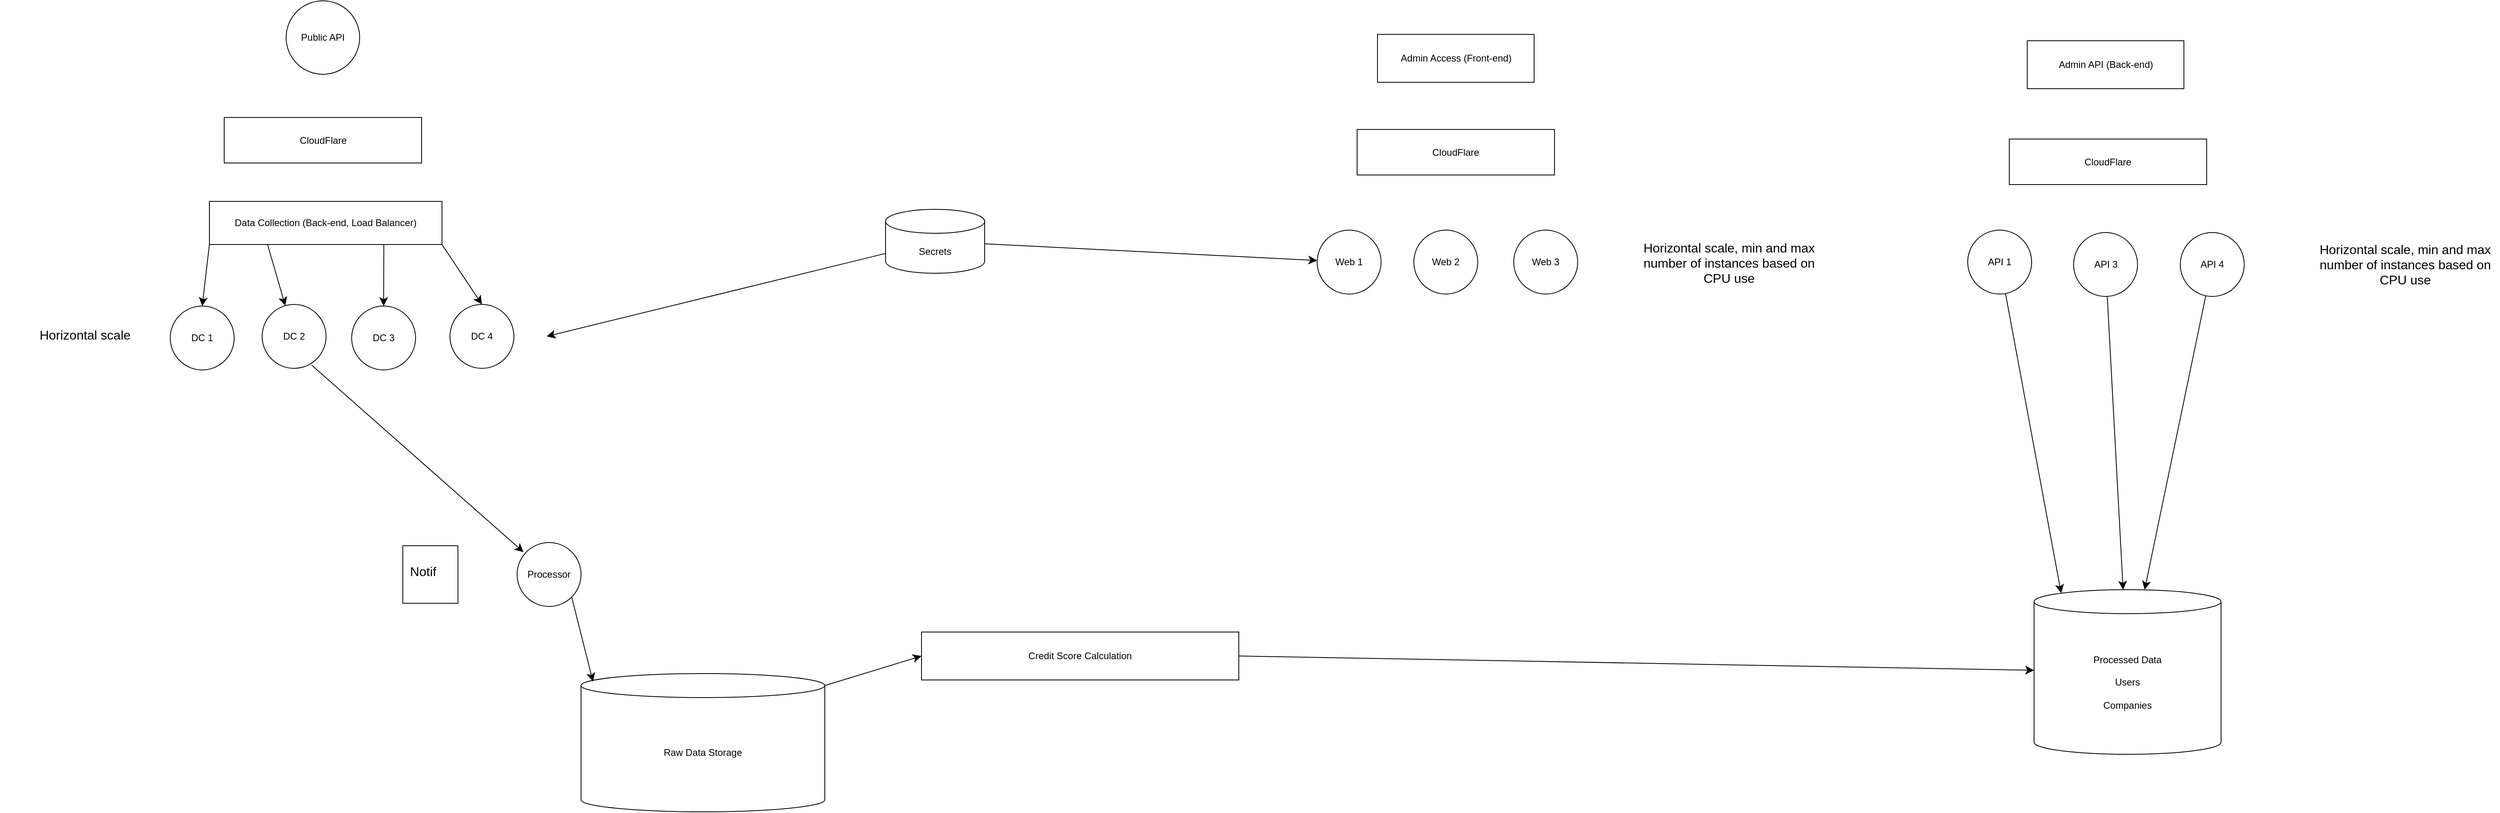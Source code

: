 <mxfile version="24.7.17">
  <diagram name="Page-1" id="FBY74WaSxsNW2TUMmk0D">
    <mxGraphModel dx="3039" dy="1929" grid="0" gridSize="10" guides="1" tooltips="1" connect="1" arrows="1" fold="1" page="0" pageScale="1" pageWidth="827" pageHeight="1169" math="0" shadow="0">
      <root>
        <mxCell id="0" />
        <mxCell id="1" parent="0" />
        <mxCell id="Jd2IswQnN16Qa1Pe7M-v-8" style="edgeStyle=none;curved=1;rounded=0;orthogonalLoop=1;jettySize=auto;html=1;exitX=0;exitY=1;exitDx=0;exitDy=0;entryX=0.5;entryY=0;entryDx=0;entryDy=0;fontSize=12;startSize=8;endSize=8;" edge="1" parent="1" source="Jd2IswQnN16Qa1Pe7M-v-1" target="Jd2IswQnN16Qa1Pe7M-v-4">
          <mxGeometry relative="1" as="geometry" />
        </mxCell>
        <mxCell id="Jd2IswQnN16Qa1Pe7M-v-9" style="edgeStyle=none;curved=1;rounded=0;orthogonalLoop=1;jettySize=auto;html=1;exitX=0.25;exitY=1;exitDx=0;exitDy=0;fontSize=12;startSize=8;endSize=8;" edge="1" parent="1" source="Jd2IswQnN16Qa1Pe7M-v-1" target="Jd2IswQnN16Qa1Pe7M-v-7">
          <mxGeometry relative="1" as="geometry" />
        </mxCell>
        <mxCell id="Jd2IswQnN16Qa1Pe7M-v-10" style="edgeStyle=none;curved=1;rounded=0;orthogonalLoop=1;jettySize=auto;html=1;exitX=0.75;exitY=1;exitDx=0;exitDy=0;entryX=0.5;entryY=0;entryDx=0;entryDy=0;fontSize=12;startSize=8;endSize=8;" edge="1" parent="1" source="Jd2IswQnN16Qa1Pe7M-v-1" target="Jd2IswQnN16Qa1Pe7M-v-6">
          <mxGeometry relative="1" as="geometry" />
        </mxCell>
        <mxCell id="Jd2IswQnN16Qa1Pe7M-v-11" style="edgeStyle=none;curved=1;rounded=0;orthogonalLoop=1;jettySize=auto;html=1;exitX=1;exitY=1;exitDx=0;exitDy=0;entryX=0.5;entryY=0;entryDx=0;entryDy=0;fontSize=12;startSize=8;endSize=8;" edge="1" parent="1" source="Jd2IswQnN16Qa1Pe7M-v-1" target="Jd2IswQnN16Qa1Pe7M-v-5">
          <mxGeometry relative="1" as="geometry" />
        </mxCell>
        <mxCell id="Jd2IswQnN16Qa1Pe7M-v-1" value="Data Collection (Back-end, Load Balancer)" style="rounded=0;whiteSpace=wrap;html=1;" vertex="1" parent="1">
          <mxGeometry x="-554" y="-171" width="291" height="54" as="geometry" />
        </mxCell>
        <mxCell id="Jd2IswQnN16Qa1Pe7M-v-3" value="Admin Access (Front-end)" style="rounded=0;whiteSpace=wrap;html=1;" vertex="1" parent="1">
          <mxGeometry x="907.5" y="-380" width="196" height="60" as="geometry" />
        </mxCell>
        <mxCell id="Jd2IswQnN16Qa1Pe7M-v-4" value="DC 1" style="ellipse;whiteSpace=wrap;html=1;aspect=fixed;" vertex="1" parent="1">
          <mxGeometry x="-603" y="-40" width="80" height="80" as="geometry" />
        </mxCell>
        <mxCell id="Jd2IswQnN16Qa1Pe7M-v-5" value="DC 4" style="ellipse;whiteSpace=wrap;html=1;aspect=fixed;" vertex="1" parent="1">
          <mxGeometry x="-253" y="-42" width="80" height="80" as="geometry" />
        </mxCell>
        <mxCell id="Jd2IswQnN16Qa1Pe7M-v-6" value="DC 3" style="ellipse;whiteSpace=wrap;html=1;aspect=fixed;" vertex="1" parent="1">
          <mxGeometry x="-376" y="-40" width="80" height="80" as="geometry" />
        </mxCell>
        <mxCell id="Jd2IswQnN16Qa1Pe7M-v-7" value="DC 2" style="ellipse;whiteSpace=wrap;html=1;aspect=fixed;" vertex="1" parent="1">
          <mxGeometry x="-488" y="-42" width="80" height="80" as="geometry" />
        </mxCell>
        <mxCell id="Jd2IswQnN16Qa1Pe7M-v-13" style="edgeStyle=none;curved=1;rounded=0;orthogonalLoop=1;jettySize=auto;html=1;fontSize=12;startSize=8;endSize=8;" edge="1" parent="1" source="Jd2IswQnN16Qa1Pe7M-v-12">
          <mxGeometry relative="1" as="geometry">
            <mxPoint x="-132" y="-2" as="targetPoint" />
          </mxGeometry>
        </mxCell>
        <mxCell id="Jd2IswQnN16Qa1Pe7M-v-34" style="edgeStyle=none;curved=1;rounded=0;orthogonalLoop=1;jettySize=auto;html=1;fontSize=12;startSize=8;endSize=8;" edge="1" parent="1" source="Jd2IswQnN16Qa1Pe7M-v-12" target="Jd2IswQnN16Qa1Pe7M-v-30">
          <mxGeometry relative="1" as="geometry" />
        </mxCell>
        <mxCell id="Jd2IswQnN16Qa1Pe7M-v-12" value="Secrets" style="shape=cylinder3;whiteSpace=wrap;html=1;boundedLbl=1;backgroundOutline=1;size=15;" vertex="1" parent="1">
          <mxGeometry x="292" y="-161" width="124" height="80" as="geometry" />
        </mxCell>
        <mxCell id="Jd2IswQnN16Qa1Pe7M-v-26" style="edgeStyle=none;curved=1;rounded=0;orthogonalLoop=1;jettySize=auto;html=1;exitX=1;exitY=0;exitDx=0;exitDy=15;exitPerimeter=0;entryX=0;entryY=0.5;entryDx=0;entryDy=0;fontSize=12;startSize=8;endSize=8;" edge="1" parent="1" source="Jd2IswQnN16Qa1Pe7M-v-14" target="Jd2IswQnN16Qa1Pe7M-v-16">
          <mxGeometry relative="1" as="geometry" />
        </mxCell>
        <mxCell id="Jd2IswQnN16Qa1Pe7M-v-14" value="Raw Data Storage" style="shape=cylinder3;whiteSpace=wrap;html=1;boundedLbl=1;backgroundOutline=1;size=15;" vertex="1" parent="1">
          <mxGeometry x="-89" y="420" width="305" height="173" as="geometry" />
        </mxCell>
        <mxCell id="Jd2IswQnN16Qa1Pe7M-v-15" value="Horizontal scale" style="text;html=1;align=center;verticalAlign=middle;whiteSpace=wrap;rounded=0;fontSize=16;" vertex="1" parent="1">
          <mxGeometry x="-816" y="-19" width="213" height="30" as="geometry" />
        </mxCell>
        <mxCell id="Jd2IswQnN16Qa1Pe7M-v-28" style="edgeStyle=none;curved=1;rounded=0;orthogonalLoop=1;jettySize=auto;html=1;exitX=1;exitY=0.5;exitDx=0;exitDy=0;fontSize=12;startSize=8;endSize=8;" edge="1" parent="1" source="Jd2IswQnN16Qa1Pe7M-v-16" target="Jd2IswQnN16Qa1Pe7M-v-27">
          <mxGeometry relative="1" as="geometry" />
        </mxCell>
        <mxCell id="Jd2IswQnN16Qa1Pe7M-v-16" value="Credit Score Calculation" style="rounded=0;whiteSpace=wrap;html=1;" vertex="1" parent="1">
          <mxGeometry x="337" y="368" width="397" height="60" as="geometry" />
        </mxCell>
        <mxCell id="Jd2IswQnN16Qa1Pe7M-v-18" style="edgeStyle=none;curved=1;rounded=0;orthogonalLoop=1;jettySize=auto;html=1;fontSize=12;startSize=8;endSize=8;exitX=0.775;exitY=0.95;exitDx=0;exitDy=0;exitPerimeter=0;" edge="1" parent="1" source="Jd2IswQnN16Qa1Pe7M-v-7">
          <mxGeometry relative="1" as="geometry">
            <mxPoint x="-161" y="268" as="targetPoint" />
            <mxPoint x="-429" y="44" as="sourcePoint" />
          </mxGeometry>
        </mxCell>
        <mxCell id="Jd2IswQnN16Qa1Pe7M-v-19" value="Processor" style="ellipse;whiteSpace=wrap;html=1;aspect=fixed;" vertex="1" parent="1">
          <mxGeometry x="-169" y="256" width="80" height="80" as="geometry" />
        </mxCell>
        <mxCell id="Jd2IswQnN16Qa1Pe7M-v-20" style="edgeStyle=none;curved=1;rounded=0;orthogonalLoop=1;jettySize=auto;html=1;exitX=1;exitY=1;exitDx=0;exitDy=0;entryX=0.049;entryY=0.058;entryDx=0;entryDy=0;entryPerimeter=0;fontSize=12;startSize=8;endSize=8;" edge="1" parent="1" source="Jd2IswQnN16Qa1Pe7M-v-19" target="Jd2IswQnN16Qa1Pe7M-v-14">
          <mxGeometry relative="1" as="geometry" />
        </mxCell>
        <mxCell id="Jd2IswQnN16Qa1Pe7M-v-21" value="" style="swimlane;startSize=0;" vertex="1" parent="1">
          <mxGeometry x="-312" y="260" width="69" height="72" as="geometry" />
        </mxCell>
        <mxCell id="Jd2IswQnN16Qa1Pe7M-v-22" value="Notif" style="text;html=1;align=center;verticalAlign=middle;resizable=0;points=[];autosize=1;strokeColor=none;fillColor=none;fontSize=16;" vertex="1" parent="1">
          <mxGeometry x="-312.5" y="276.5" width="51" height="31" as="geometry" />
        </mxCell>
        <mxCell id="Jd2IswQnN16Qa1Pe7M-v-23" value="P&lt;span style=&quot;background-color: initial;&quot;&gt;ublic API&lt;/span&gt;" style="ellipse;whiteSpace=wrap;html=1;aspect=fixed;" vertex="1" parent="1">
          <mxGeometry x="-458" y="-422" width="92" height="92" as="geometry" />
        </mxCell>
        <mxCell id="Jd2IswQnN16Qa1Pe7M-v-25" value="CloudFlare" style="rounded=0;whiteSpace=wrap;html=1;" vertex="1" parent="1">
          <mxGeometry x="-535.5" y="-276" width="247" height="57" as="geometry" />
        </mxCell>
        <mxCell id="Jd2IswQnN16Qa1Pe7M-v-27" value="Processed Data&lt;br&gt;&lt;br&gt;Users&lt;br&gt;&lt;br&gt;Companies" style="shape=cylinder3;whiteSpace=wrap;html=1;boundedLbl=1;backgroundOutline=1;size=15;" vertex="1" parent="1">
          <mxGeometry x="1729" y="315" width="234" height="206" as="geometry" />
        </mxCell>
        <mxCell id="Jd2IswQnN16Qa1Pe7M-v-29" value="CloudFlare" style="rounded=0;whiteSpace=wrap;html=1;" vertex="1" parent="1">
          <mxGeometry x="882" y="-261" width="247" height="57" as="geometry" />
        </mxCell>
        <mxCell id="Jd2IswQnN16Qa1Pe7M-v-30" value="Web 1" style="ellipse;whiteSpace=wrap;html=1;aspect=fixed;" vertex="1" parent="1">
          <mxGeometry x="832" y="-135" width="80" height="80" as="geometry" />
        </mxCell>
        <mxCell id="Jd2IswQnN16Qa1Pe7M-v-31" value="Web 2" style="ellipse;whiteSpace=wrap;html=1;aspect=fixed;" vertex="1" parent="1">
          <mxGeometry x="953" y="-135" width="80" height="80" as="geometry" />
        </mxCell>
        <mxCell id="Jd2IswQnN16Qa1Pe7M-v-32" value="Web 3" style="ellipse;whiteSpace=wrap;html=1;aspect=fixed;" vertex="1" parent="1">
          <mxGeometry x="1078" y="-135" width="80" height="80" as="geometry" />
        </mxCell>
        <mxCell id="Jd2IswQnN16Qa1Pe7M-v-33" value="Horizontal scale, min and max number of instances based on CPU use" style="text;html=1;align=center;verticalAlign=middle;whiteSpace=wrap;rounded=0;fontSize=16;" vertex="1" parent="1">
          <mxGeometry x="1230" y="-133" width="235" height="78" as="geometry" />
        </mxCell>
        <mxCell id="Jd2IswQnN16Qa1Pe7M-v-35" value="API 1" style="ellipse;whiteSpace=wrap;html=1;aspect=fixed;" vertex="1" parent="1">
          <mxGeometry x="1646" y="-135" width="80" height="80" as="geometry" />
        </mxCell>
        <mxCell id="Jd2IswQnN16Qa1Pe7M-v-42" style="edgeStyle=none;curved=1;rounded=0;orthogonalLoop=1;jettySize=auto;html=1;fontSize=12;startSize=8;endSize=8;" edge="1" parent="1" source="Jd2IswQnN16Qa1Pe7M-v-36" target="Jd2IswQnN16Qa1Pe7M-v-27">
          <mxGeometry relative="1" as="geometry" />
        </mxCell>
        <mxCell id="Jd2IswQnN16Qa1Pe7M-v-36" value="API 3" style="ellipse;whiteSpace=wrap;html=1;aspect=fixed;" vertex="1" parent="1">
          <mxGeometry x="1778.5" y="-132" width="80" height="80" as="geometry" />
        </mxCell>
        <mxCell id="Jd2IswQnN16Qa1Pe7M-v-43" style="edgeStyle=none;curved=1;rounded=0;orthogonalLoop=1;jettySize=auto;html=1;fontSize=12;startSize=8;endSize=8;" edge="1" parent="1" source="Jd2IswQnN16Qa1Pe7M-v-37" target="Jd2IswQnN16Qa1Pe7M-v-27">
          <mxGeometry relative="1" as="geometry" />
        </mxCell>
        <mxCell id="Jd2IswQnN16Qa1Pe7M-v-37" value="API 4" style="ellipse;whiteSpace=wrap;html=1;aspect=fixed;" vertex="1" parent="1">
          <mxGeometry x="1912" y="-132" width="80" height="80" as="geometry" />
        </mxCell>
        <mxCell id="Jd2IswQnN16Qa1Pe7M-v-38" value="Horizontal scale, min and max number of instances based on CPU use" style="text;html=1;align=center;verticalAlign=middle;whiteSpace=wrap;rounded=0;fontSize=16;" vertex="1" parent="1">
          <mxGeometry x="2076" y="-131" width="235" height="78" as="geometry" />
        </mxCell>
        <mxCell id="Jd2IswQnN16Qa1Pe7M-v-39" value="Admin API (Back-end)" style="rounded=0;whiteSpace=wrap;html=1;" vertex="1" parent="1">
          <mxGeometry x="1720.5" y="-372" width="196" height="60" as="geometry" />
        </mxCell>
        <mxCell id="Jd2IswQnN16Qa1Pe7M-v-40" value="CloudFlare" style="rounded=0;whiteSpace=wrap;html=1;" vertex="1" parent="1">
          <mxGeometry x="1698" y="-249" width="247" height="57" as="geometry" />
        </mxCell>
        <mxCell id="Jd2IswQnN16Qa1Pe7M-v-41" style="edgeStyle=none;curved=1;rounded=0;orthogonalLoop=1;jettySize=auto;html=1;entryX=0.145;entryY=0;entryDx=0;entryDy=4.35;entryPerimeter=0;fontSize=12;startSize=8;endSize=8;" edge="1" parent="1" source="Jd2IswQnN16Qa1Pe7M-v-35" target="Jd2IswQnN16Qa1Pe7M-v-27">
          <mxGeometry relative="1" as="geometry" />
        </mxCell>
      </root>
    </mxGraphModel>
  </diagram>
</mxfile>
